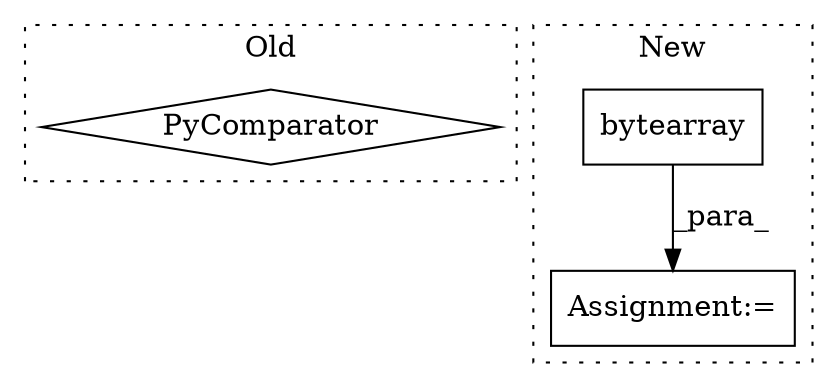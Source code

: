 digraph G {
subgraph cluster0 {
1 [label="PyComparator" a="113" s="3575" l="48" shape="diamond"];
label = "Old";
style="dotted";
}
subgraph cluster1 {
2 [label="bytearray" a="32" s="4969,5015" l="10,1" shape="box"];
3 [label="Assignment:=" a="7" s="5030" l="1" shape="box"];
label = "New";
style="dotted";
}
2 -> 3 [label="_para_"];
}
